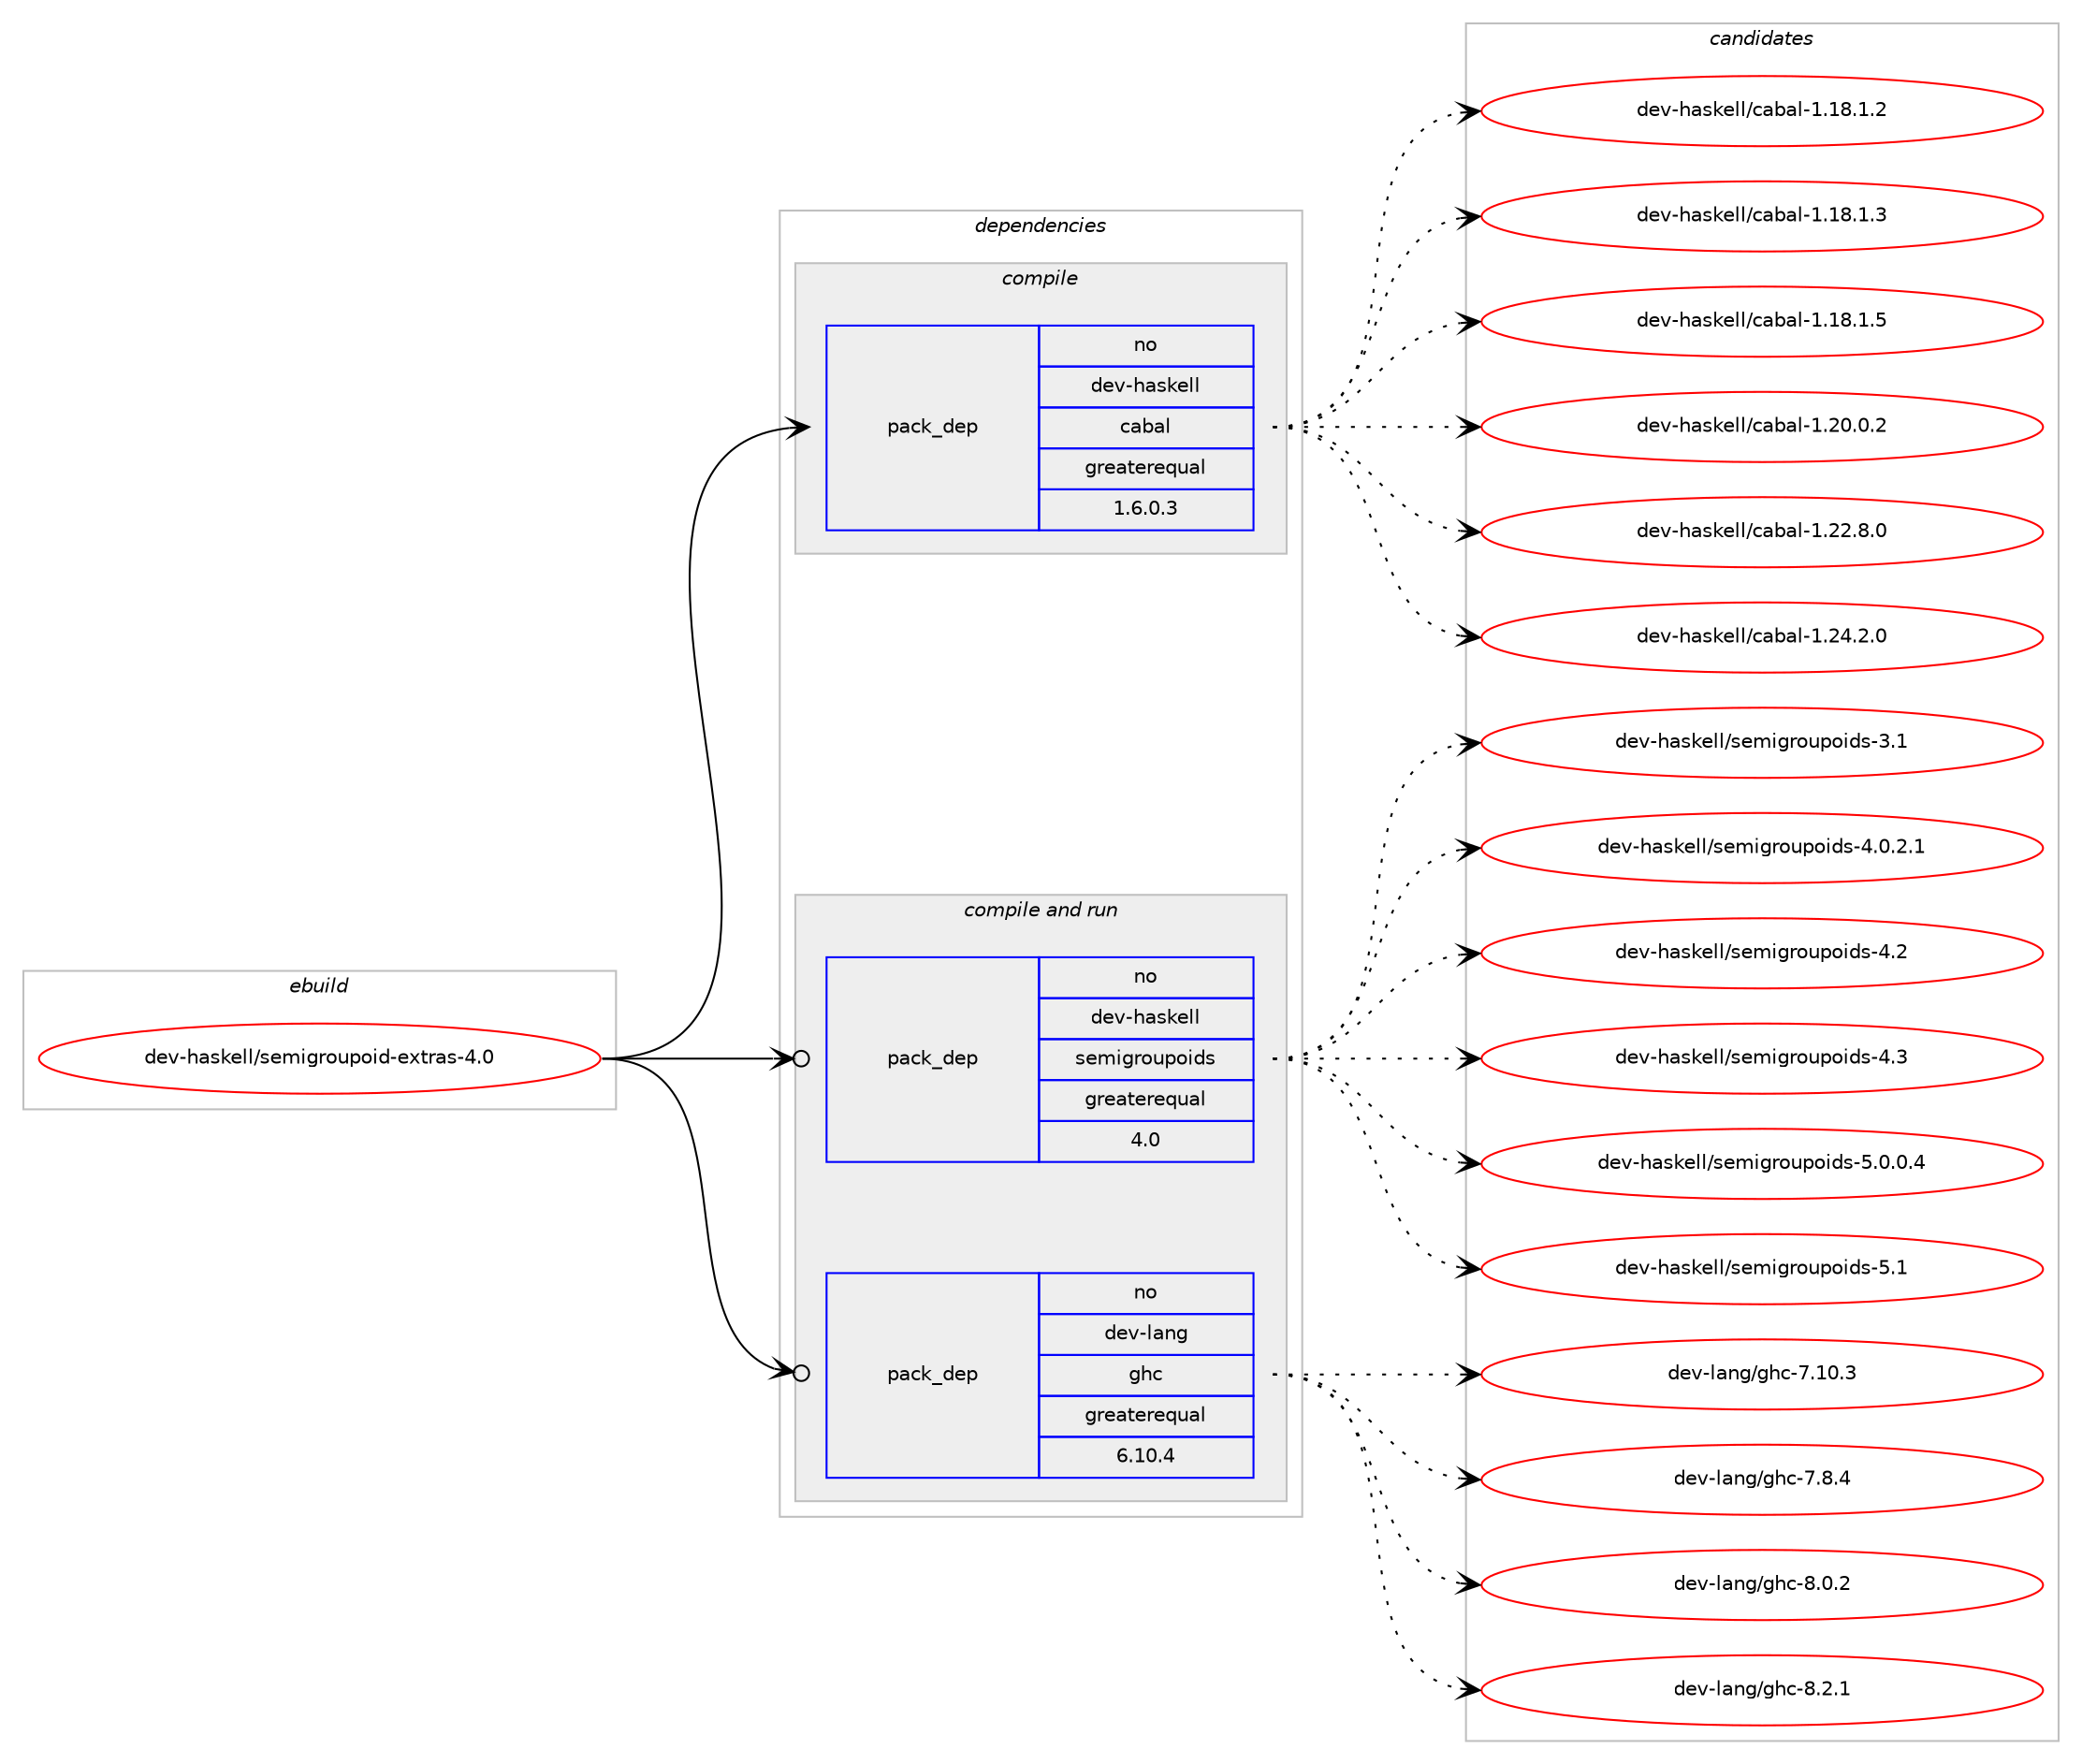 digraph prolog {

# *************
# Graph options
# *************

newrank=true;
concentrate=true;
compound=true;
graph [rankdir=LR,fontname=Helvetica,fontsize=10,ranksep=1.5];#, ranksep=2.5, nodesep=0.2];
edge  [arrowhead=vee];
node  [fontname=Helvetica,fontsize=10];

# **********
# The ebuild
# **********

subgraph cluster_leftcol {
color=gray;
rank=same;
label=<<i>ebuild</i>>;
id [label="dev-haskell/semigroupoid-extras-4.0", color=red, width=4, href="../dev-haskell/semigroupoid-extras-4.0.svg"];
}

# ****************
# The dependencies
# ****************

subgraph cluster_midcol {
color=gray;
label=<<i>dependencies</i>>;
subgraph cluster_compile {
fillcolor="#eeeeee";
style=filled;
label=<<i>compile</i>>;
subgraph pack67893 {
dependency91122 [label=<<TABLE BORDER="0" CELLBORDER="1" CELLSPACING="0" CELLPADDING="4" WIDTH="220"><TR><TD ROWSPAN="6" CELLPADDING="30">pack_dep</TD></TR><TR><TD WIDTH="110">no</TD></TR><TR><TD>dev-haskell</TD></TR><TR><TD>cabal</TD></TR><TR><TD>greaterequal</TD></TR><TR><TD>1.6.0.3</TD></TR></TABLE>>, shape=none, color=blue];
}
id:e -> dependency91122:w [weight=20,style="solid",arrowhead="vee"];
}
subgraph cluster_compileandrun {
fillcolor="#eeeeee";
style=filled;
label=<<i>compile and run</i>>;
subgraph pack67894 {
dependency91123 [label=<<TABLE BORDER="0" CELLBORDER="1" CELLSPACING="0" CELLPADDING="4" WIDTH="220"><TR><TD ROWSPAN="6" CELLPADDING="30">pack_dep</TD></TR><TR><TD WIDTH="110">no</TD></TR><TR><TD>dev-haskell</TD></TR><TR><TD>semigroupoids</TD></TR><TR><TD>greaterequal</TD></TR><TR><TD>4.0</TD></TR></TABLE>>, shape=none, color=blue];
}
id:e -> dependency91123:w [weight=20,style="solid",arrowhead="odotvee"];
subgraph pack67895 {
dependency91124 [label=<<TABLE BORDER="0" CELLBORDER="1" CELLSPACING="0" CELLPADDING="4" WIDTH="220"><TR><TD ROWSPAN="6" CELLPADDING="30">pack_dep</TD></TR><TR><TD WIDTH="110">no</TD></TR><TR><TD>dev-lang</TD></TR><TR><TD>ghc</TD></TR><TR><TD>greaterequal</TD></TR><TR><TD>6.10.4</TD></TR></TABLE>>, shape=none, color=blue];
}
id:e -> dependency91124:w [weight=20,style="solid",arrowhead="odotvee"];
}
subgraph cluster_run {
fillcolor="#eeeeee";
style=filled;
label=<<i>run</i>>;
}
}

# **************
# The candidates
# **************

subgraph cluster_choices {
rank=same;
color=gray;
label=<<i>candidates</i>>;

subgraph choice67893 {
color=black;
nodesep=1;
choice10010111845104971151071011081084799979897108454946495646494650 [label="dev-haskell/cabal-1.18.1.2", color=red, width=4,href="../dev-haskell/cabal-1.18.1.2.svg"];
choice10010111845104971151071011081084799979897108454946495646494651 [label="dev-haskell/cabal-1.18.1.3", color=red, width=4,href="../dev-haskell/cabal-1.18.1.3.svg"];
choice10010111845104971151071011081084799979897108454946495646494653 [label="dev-haskell/cabal-1.18.1.5", color=red, width=4,href="../dev-haskell/cabal-1.18.1.5.svg"];
choice10010111845104971151071011081084799979897108454946504846484650 [label="dev-haskell/cabal-1.20.0.2", color=red, width=4,href="../dev-haskell/cabal-1.20.0.2.svg"];
choice10010111845104971151071011081084799979897108454946505046564648 [label="dev-haskell/cabal-1.22.8.0", color=red, width=4,href="../dev-haskell/cabal-1.22.8.0.svg"];
choice10010111845104971151071011081084799979897108454946505246504648 [label="dev-haskell/cabal-1.24.2.0", color=red, width=4,href="../dev-haskell/cabal-1.24.2.0.svg"];
dependency91122:e -> choice10010111845104971151071011081084799979897108454946495646494650:w [style=dotted,weight="100"];
dependency91122:e -> choice10010111845104971151071011081084799979897108454946495646494651:w [style=dotted,weight="100"];
dependency91122:e -> choice10010111845104971151071011081084799979897108454946495646494653:w [style=dotted,weight="100"];
dependency91122:e -> choice10010111845104971151071011081084799979897108454946504846484650:w [style=dotted,weight="100"];
dependency91122:e -> choice10010111845104971151071011081084799979897108454946505046564648:w [style=dotted,weight="100"];
dependency91122:e -> choice10010111845104971151071011081084799979897108454946505246504648:w [style=dotted,weight="100"];
}
subgraph choice67894 {
color=black;
nodesep=1;
choice10010111845104971151071011081084711510110910510311411111711211110510011545514649 [label="dev-haskell/semigroupoids-3.1", color=red, width=4,href="../dev-haskell/semigroupoids-3.1.svg"];
choice1001011184510497115107101108108471151011091051031141111171121111051001154552464846504649 [label="dev-haskell/semigroupoids-4.0.2.1", color=red, width=4,href="../dev-haskell/semigroupoids-4.0.2.1.svg"];
choice10010111845104971151071011081084711510110910510311411111711211110510011545524650 [label="dev-haskell/semigroupoids-4.2", color=red, width=4,href="../dev-haskell/semigroupoids-4.2.svg"];
choice10010111845104971151071011081084711510110910510311411111711211110510011545524651 [label="dev-haskell/semigroupoids-4.3", color=red, width=4,href="../dev-haskell/semigroupoids-4.3.svg"];
choice1001011184510497115107101108108471151011091051031141111171121111051001154553464846484652 [label="dev-haskell/semigroupoids-5.0.0.4", color=red, width=4,href="../dev-haskell/semigroupoids-5.0.0.4.svg"];
choice10010111845104971151071011081084711510110910510311411111711211110510011545534649 [label="dev-haskell/semigroupoids-5.1", color=red, width=4,href="../dev-haskell/semigroupoids-5.1.svg"];
dependency91123:e -> choice10010111845104971151071011081084711510110910510311411111711211110510011545514649:w [style=dotted,weight="100"];
dependency91123:e -> choice1001011184510497115107101108108471151011091051031141111171121111051001154552464846504649:w [style=dotted,weight="100"];
dependency91123:e -> choice10010111845104971151071011081084711510110910510311411111711211110510011545524650:w [style=dotted,weight="100"];
dependency91123:e -> choice10010111845104971151071011081084711510110910510311411111711211110510011545524651:w [style=dotted,weight="100"];
dependency91123:e -> choice1001011184510497115107101108108471151011091051031141111171121111051001154553464846484652:w [style=dotted,weight="100"];
dependency91123:e -> choice10010111845104971151071011081084711510110910510311411111711211110510011545534649:w [style=dotted,weight="100"];
}
subgraph choice67895 {
color=black;
nodesep=1;
choice1001011184510897110103471031049945554649484651 [label="dev-lang/ghc-7.10.3", color=red, width=4,href="../dev-lang/ghc-7.10.3.svg"];
choice10010111845108971101034710310499455546564652 [label="dev-lang/ghc-7.8.4", color=red, width=4,href="../dev-lang/ghc-7.8.4.svg"];
choice10010111845108971101034710310499455646484650 [label="dev-lang/ghc-8.0.2", color=red, width=4,href="../dev-lang/ghc-8.0.2.svg"];
choice10010111845108971101034710310499455646504649 [label="dev-lang/ghc-8.2.1", color=red, width=4,href="../dev-lang/ghc-8.2.1.svg"];
dependency91124:e -> choice1001011184510897110103471031049945554649484651:w [style=dotted,weight="100"];
dependency91124:e -> choice10010111845108971101034710310499455546564652:w [style=dotted,weight="100"];
dependency91124:e -> choice10010111845108971101034710310499455646484650:w [style=dotted,weight="100"];
dependency91124:e -> choice10010111845108971101034710310499455646504649:w [style=dotted,weight="100"];
}
}

}
